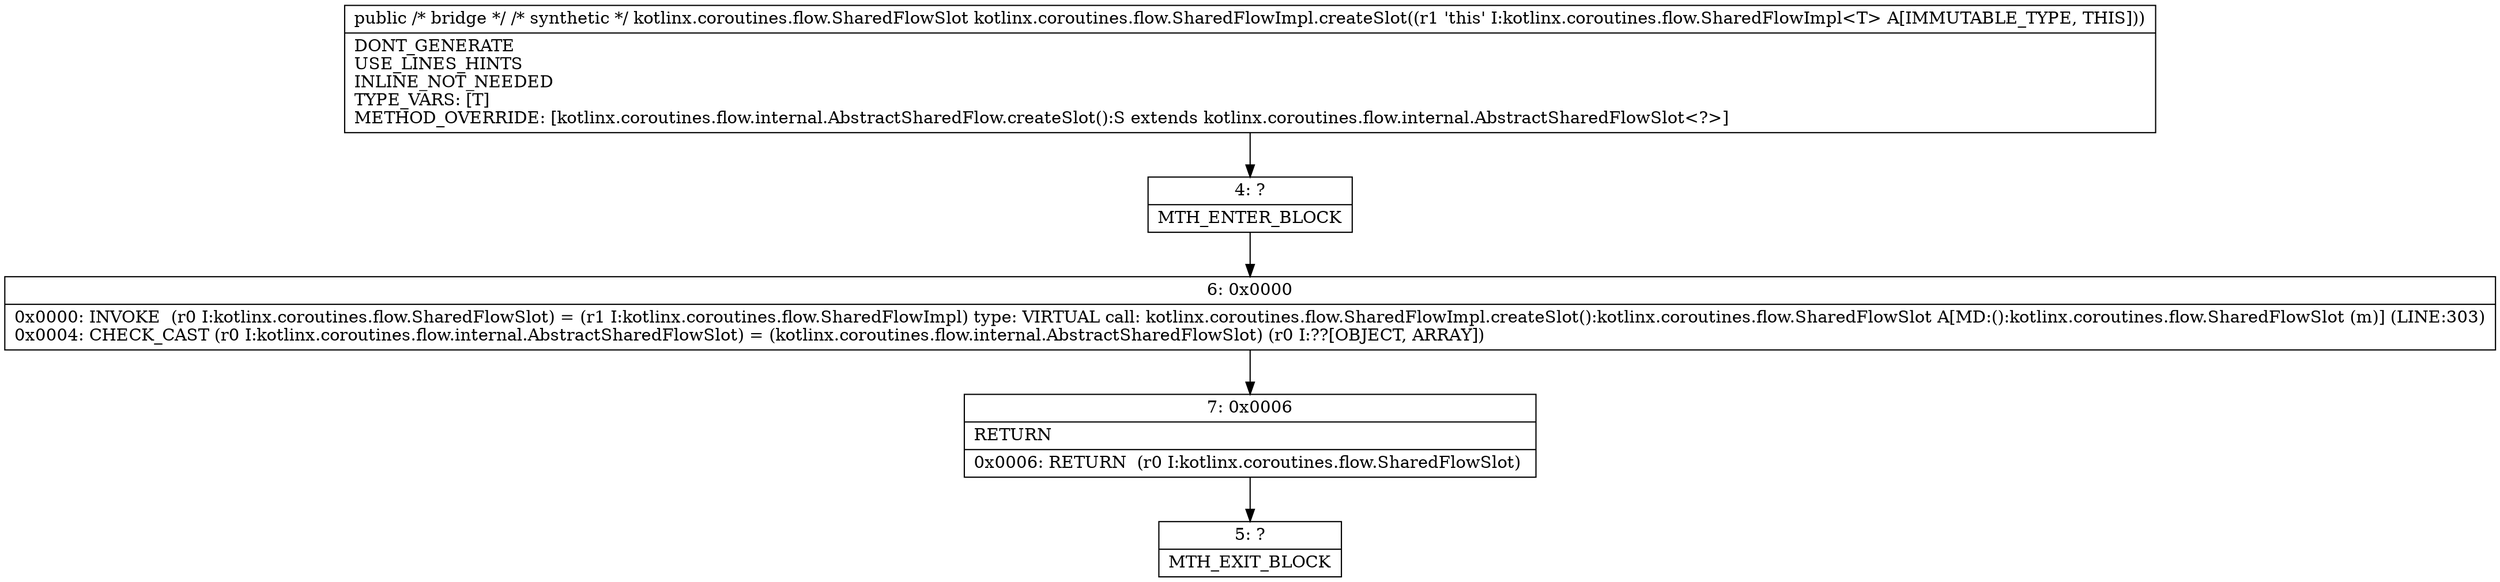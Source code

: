 digraph "CFG forkotlinx.coroutines.flow.SharedFlowImpl.createSlot()Lkotlinx\/coroutines\/flow\/internal\/AbstractSharedFlowSlot;" {
Node_4 [shape=record,label="{4\:\ ?|MTH_ENTER_BLOCK\l}"];
Node_6 [shape=record,label="{6\:\ 0x0000|0x0000: INVOKE  (r0 I:kotlinx.coroutines.flow.SharedFlowSlot) = (r1 I:kotlinx.coroutines.flow.SharedFlowImpl) type: VIRTUAL call: kotlinx.coroutines.flow.SharedFlowImpl.createSlot():kotlinx.coroutines.flow.SharedFlowSlot A[MD:():kotlinx.coroutines.flow.SharedFlowSlot (m)] (LINE:303)\l0x0004: CHECK_CAST (r0 I:kotlinx.coroutines.flow.internal.AbstractSharedFlowSlot) = (kotlinx.coroutines.flow.internal.AbstractSharedFlowSlot) (r0 I:??[OBJECT, ARRAY]) \l}"];
Node_7 [shape=record,label="{7\:\ 0x0006|RETURN\l|0x0006: RETURN  (r0 I:kotlinx.coroutines.flow.SharedFlowSlot) \l}"];
Node_5 [shape=record,label="{5\:\ ?|MTH_EXIT_BLOCK\l}"];
MethodNode[shape=record,label="{public \/* bridge *\/ \/* synthetic *\/ kotlinx.coroutines.flow.SharedFlowSlot kotlinx.coroutines.flow.SharedFlowImpl.createSlot((r1 'this' I:kotlinx.coroutines.flow.SharedFlowImpl\<T\> A[IMMUTABLE_TYPE, THIS]))  | DONT_GENERATE\lUSE_LINES_HINTS\lINLINE_NOT_NEEDED\lTYPE_VARS: [T]\lMETHOD_OVERRIDE: [kotlinx.coroutines.flow.internal.AbstractSharedFlow.createSlot():S extends kotlinx.coroutines.flow.internal.AbstractSharedFlowSlot\<?\>]\l}"];
MethodNode -> Node_4;Node_4 -> Node_6;
Node_6 -> Node_7;
Node_7 -> Node_5;
}

